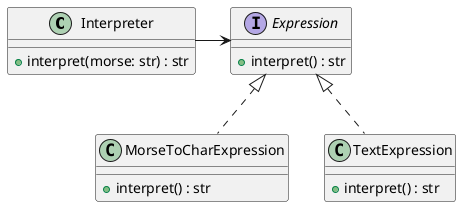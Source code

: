 @startuml
              class Interpreter {
                +interpret(morse: str) : str
              }
              Interface Expression {
                +interpret() : str
              }
              class MorseToCharExpression {
                +interpret() : str
              }
              class TextExpression {
                +interpret() : str
              }
              Interpreter -right-> Expression
              Expression <|.. MorseToCharExpression
              Expression <|.. TextExpression
              @enduml